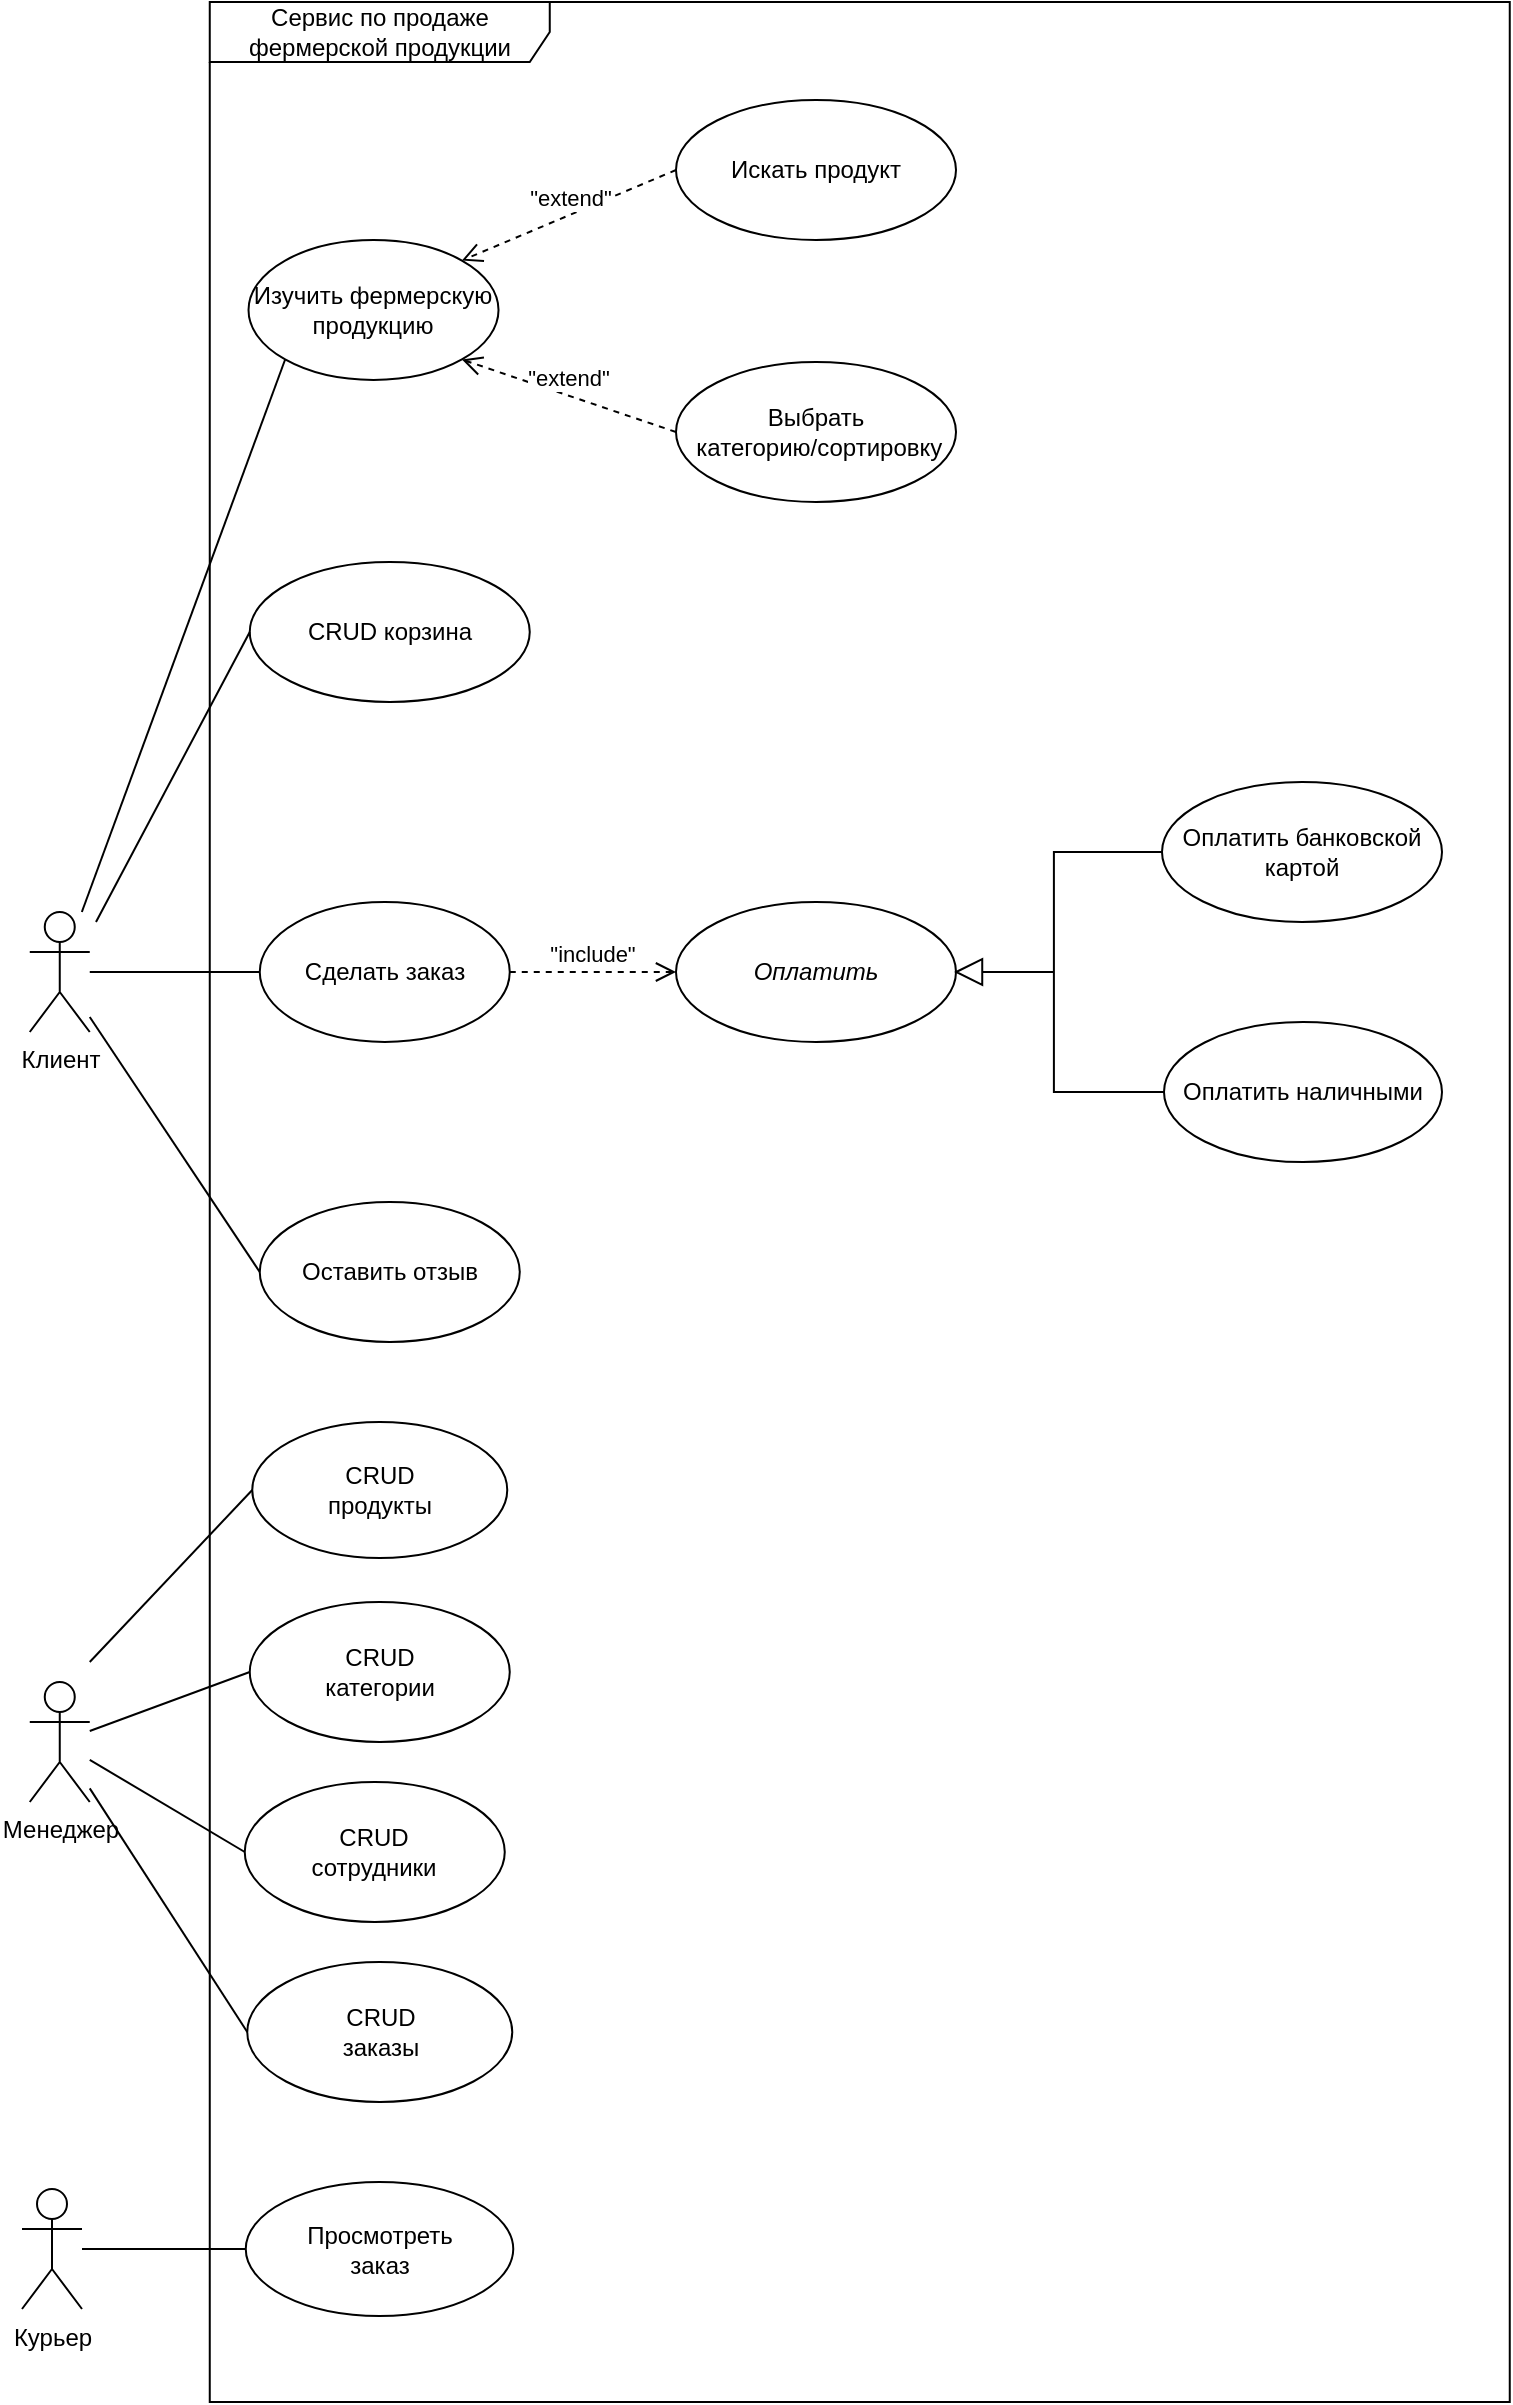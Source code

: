 <mxfile version="24.8.6">
  <diagram name="Страница — 3" id="woJnXkEoawiCxBiswvA5">
    <mxGraphModel dx="1128" dy="1067" grid="1" gridSize="10" guides="1" tooltips="1" connect="1" arrows="1" fold="1" page="1" pageScale="1" pageWidth="827" pageHeight="1169" math="0" shadow="0">
      <root>
        <mxCell id="0" />
        <mxCell id="1" parent="0" />
        <mxCell id="Iq_9T3DooCO9nHNaWhRJ-1" value="Сервис по продаже фермерской продукции" style="shape=umlFrame;whiteSpace=wrap;html=1;pointerEvents=0;width=170;height=30;" parent="1" vertex="1">
          <mxGeometry x="506.88" y="430" width="650" height="1200" as="geometry" />
        </mxCell>
        <mxCell id="Iq_9T3DooCO9nHNaWhRJ-2" value="Изучить фермерскую продукцию" style="ellipse;whiteSpace=wrap;html=1;" parent="1" vertex="1">
          <mxGeometry x="526.26" y="549" width="125" height="70" as="geometry" />
        </mxCell>
        <mxCell id="Iq_9T3DooCO9nHNaWhRJ-3" value="Сделать заказ" style="ellipse;whiteSpace=wrap;html=1;" parent="1" vertex="1">
          <mxGeometry x="531.88" y="880" width="125" height="70" as="geometry" />
        </mxCell>
        <mxCell id="Iq_9T3DooCO9nHNaWhRJ-6" value="Оплатить" style="ellipse;whiteSpace=wrap;html=1;fontStyle=2" parent="1" vertex="1">
          <mxGeometry x="740.0" y="880" width="140" height="70" as="geometry" />
        </mxCell>
        <mxCell id="Iq_9T3DooCO9nHNaWhRJ-7" value="&quot;include&quot;" style="html=1;verticalAlign=bottom;endArrow=open;dashed=1;endSize=8;curved=0;rounded=0;entryX=0;entryY=0.5;entryDx=0;entryDy=0;exitX=1;exitY=0.5;exitDx=0;exitDy=0;" parent="1" source="Iq_9T3DooCO9nHNaWhRJ-3" target="Iq_9T3DooCO9nHNaWhRJ-6" edge="1">
          <mxGeometry relative="1" as="geometry">
            <mxPoint x="796.88" y="990" as="sourcePoint" />
            <mxPoint x="716.88" y="990" as="targetPoint" />
          </mxGeometry>
        </mxCell>
        <mxCell id="Iq_9T3DooCO9nHNaWhRJ-8" value="Искать продукт" style="ellipse;whiteSpace=wrap;html=1;" parent="1" vertex="1">
          <mxGeometry x="740.0" y="479" width="140" height="70" as="geometry" />
        </mxCell>
        <mxCell id="Iq_9T3DooCO9nHNaWhRJ-9" value="&quot;extend&quot;" style="html=1;verticalAlign=bottom;endArrow=open;dashed=1;endSize=8;curved=0;rounded=0;entryX=1;entryY=0;entryDx=0;entryDy=0;exitX=0;exitY=0.5;exitDx=0;exitDy=0;" parent="1" source="Iq_9T3DooCO9nHNaWhRJ-8" target="Iq_9T3DooCO9nHNaWhRJ-2" edge="1">
          <mxGeometry relative="1" as="geometry">
            <mxPoint x="779.38" y="564.5" as="sourcePoint" />
            <mxPoint x="704.38" y="564.5" as="targetPoint" />
          </mxGeometry>
        </mxCell>
        <mxCell id="Iq_9T3DooCO9nHNaWhRJ-10" value="Выбрать&lt;div&gt;&amp;nbsp;категорию/сортировку&lt;/div&gt;" style="ellipse;whiteSpace=wrap;html=1;" parent="1" vertex="1">
          <mxGeometry x="740.0" y="610" width="140" height="70" as="geometry" />
        </mxCell>
        <mxCell id="Iq_9T3DooCO9nHNaWhRJ-11" value="&quot;extend&quot;" style="html=1;verticalAlign=bottom;endArrow=open;dashed=1;endSize=8;curved=0;rounded=0;entryX=1;entryY=1;entryDx=0;entryDy=0;exitX=0;exitY=0.5;exitDx=0;exitDy=0;" parent="1" source="Iq_9T3DooCO9nHNaWhRJ-10" target="Iq_9T3DooCO9nHNaWhRJ-2" edge="1">
          <mxGeometry relative="1" as="geometry">
            <mxPoint x="764.38" y="740" as="sourcePoint" />
            <mxPoint x="689.38" y="740" as="targetPoint" />
          </mxGeometry>
        </mxCell>
        <mxCell id="Iq_9T3DooCO9nHNaWhRJ-12" value="CRUD корзина" style="ellipse;whiteSpace=wrap;html=1;" parent="1" vertex="1">
          <mxGeometry x="526.88" y="710" width="140" height="70" as="geometry" />
        </mxCell>
        <mxCell id="Iq_9T3DooCO9nHNaWhRJ-22" value="Оставить отзыв" style="ellipse;whiteSpace=wrap;html=1;" parent="1" vertex="1">
          <mxGeometry x="531.88" y="1030" width="130" height="70" as="geometry" />
        </mxCell>
        <mxCell id="Iq_9T3DooCO9nHNaWhRJ-23" value="Оплатить банковской картой" style="ellipse;whiteSpace=wrap;html=1;" parent="1" vertex="1">
          <mxGeometry x="983.0" y="820" width="140" height="70" as="geometry" />
        </mxCell>
        <mxCell id="Iq_9T3DooCO9nHNaWhRJ-24" value="Оплатить наличными" style="ellipse;whiteSpace=wrap;html=1;" parent="1" vertex="1">
          <mxGeometry x="984.0" y="940" width="139" height="70" as="geometry" />
        </mxCell>
        <mxCell id="Iq_9T3DooCO9nHNaWhRJ-25" value="" style="html=1;verticalAlign=bottom;endArrow=block;curved=0;rounded=0;endFill=0;endSize=12;entryX=1;entryY=0.5;entryDx=0;entryDy=0;" parent="1" edge="1">
          <mxGeometry width="80" relative="1" as="geometry">
            <mxPoint x="929.0" y="915" as="sourcePoint" />
            <mxPoint x="879.0" y="915" as="targetPoint" />
          </mxGeometry>
        </mxCell>
        <mxCell id="Iq_9T3DooCO9nHNaWhRJ-26" style="edgeStyle=orthogonalEdgeStyle;rounded=0;orthogonalLoop=1;jettySize=auto;html=1;entryX=0;entryY=0.5;entryDx=0;entryDy=0;endArrow=none;endFill=0;exitX=0;exitY=0.5;exitDx=0;exitDy=0;" parent="1" source="Iq_9T3DooCO9nHNaWhRJ-24" target="Iq_9T3DooCO9nHNaWhRJ-23" edge="1">
          <mxGeometry relative="1" as="geometry">
            <mxPoint x="1388.96" y="805" as="sourcePoint" />
            <mxPoint x="1368.96" y="710" as="targetPoint" />
            <Array as="points">
              <mxPoint x="928.96" y="975" />
              <mxPoint x="928.96" y="855" />
            </Array>
          </mxGeometry>
        </mxCell>
        <mxCell id="Iq_9T3DooCO9nHNaWhRJ-27" value="Клиент" style="shape=umlActor;verticalLabelPosition=bottom;verticalAlign=top;html=1;outlineConnect=0;rotation=0;" parent="1" vertex="1">
          <mxGeometry x="416.88" y="885" width="30" height="60" as="geometry" />
        </mxCell>
        <mxCell id="Iq_9T3DooCO9nHNaWhRJ-28" value="" style="endArrow=none;html=1;rounded=0;entryX=0;entryY=1;entryDx=0;entryDy=0;" parent="1" source="Iq_9T3DooCO9nHNaWhRJ-27" target="Iq_9T3DooCO9nHNaWhRJ-2" edge="1">
          <mxGeometry width="50" height="50" relative="1" as="geometry">
            <mxPoint x="436.88" y="670" as="sourcePoint" />
            <mxPoint x="1016.88" y="870" as="targetPoint" />
          </mxGeometry>
        </mxCell>
        <mxCell id="Iq_9T3DooCO9nHNaWhRJ-29" value="" style="endArrow=none;html=1;rounded=0;entryX=0;entryY=0.5;entryDx=0;entryDy=0;" parent="1" source="Iq_9T3DooCO9nHNaWhRJ-27" target="Iq_9T3DooCO9nHNaWhRJ-3" edge="1">
          <mxGeometry width="50" height="50" relative="1" as="geometry">
            <mxPoint x="416.88" y="810" as="sourcePoint" />
            <mxPoint x="574.88" y="680" as="targetPoint" />
          </mxGeometry>
        </mxCell>
        <mxCell id="Iq_9T3DooCO9nHNaWhRJ-30" value="CRUD&lt;br&gt;продукты" style="ellipse;whiteSpace=wrap;html=1;" parent="1" vertex="1">
          <mxGeometry x="528.13" y="1140" width="127.5" height="68" as="geometry" />
        </mxCell>
        <mxCell id="Iq_9T3DooCO9nHNaWhRJ-31" value="CRUD&lt;br&gt;категории" style="ellipse;whiteSpace=wrap;html=1;" parent="1" vertex="1">
          <mxGeometry x="526.88" y="1230" width="130" height="70" as="geometry" />
        </mxCell>
        <mxCell id="Iq_9T3DooCO9nHNaWhRJ-32" value="CRUD&lt;br&gt;сотрудники" style="ellipse;whiteSpace=wrap;html=1;" parent="1" vertex="1">
          <mxGeometry x="524.38" y="1320" width="130" height="70" as="geometry" />
        </mxCell>
        <mxCell id="Iq_9T3DooCO9nHNaWhRJ-33" value="Курьер" style="shape=umlActor;verticalLabelPosition=bottom;verticalAlign=top;html=1;outlineConnect=0;" parent="1" vertex="1">
          <mxGeometry x="413" y="1523.5" width="30" height="60" as="geometry" />
        </mxCell>
        <mxCell id="Iq_9T3DooCO9nHNaWhRJ-34" value="Просмотреть&lt;br&gt;заказ" style="ellipse;whiteSpace=wrap;html=1;" parent="1" vertex="1">
          <mxGeometry x="524.88" y="1520" width="133.75" height="67" as="geometry" />
        </mxCell>
        <mxCell id="Iq_9T3DooCO9nHNaWhRJ-35" value="" style="endArrow=none;html=1;rounded=0;exitX=0;exitY=0.5;exitDx=0;exitDy=0;" parent="1" source="Iq_9T3DooCO9nHNaWhRJ-34" target="Iq_9T3DooCO9nHNaWhRJ-33" edge="1">
          <mxGeometry width="50" height="50" relative="1" as="geometry">
            <mxPoint x="743" y="1493.5" as="sourcePoint" />
            <mxPoint x="460.5" y="1486.5" as="targetPoint" />
          </mxGeometry>
        </mxCell>
        <mxCell id="Iq_9T3DooCO9nHNaWhRJ-36" value="CRUD&lt;br&gt;заказы" style="ellipse;whiteSpace=wrap;html=1;" parent="1" vertex="1">
          <mxGeometry x="525.63" y="1410" width="132.5" height="70" as="geometry" />
        </mxCell>
        <mxCell id="Iq_9T3DooCO9nHNaWhRJ-39" value="" style="endArrow=none;html=1;rounded=0;entryX=0;entryY=0.5;entryDx=0;entryDy=0;" parent="1" source="Iq_9T3DooCO9nHNaWhRJ-27" target="Iq_9T3DooCO9nHNaWhRJ-22" edge="1">
          <mxGeometry width="50" height="50" relative="1" as="geometry">
            <mxPoint x="391.88" y="880" as="sourcePoint" />
            <mxPoint x="506.88" y="1026" as="targetPoint" />
          </mxGeometry>
        </mxCell>
        <mxCell id="Iq_9T3DooCO9nHNaWhRJ-40" value="" style="endArrow=none;html=1;rounded=0;exitX=0;exitY=0.5;exitDx=0;exitDy=0;" parent="1" source="Iq_9T3DooCO9nHNaWhRJ-30" edge="1">
          <mxGeometry width="50" height="50" relative="1" as="geometry">
            <mxPoint x="416.88" y="1098" as="sourcePoint" />
            <mxPoint x="446.88" y="1260" as="targetPoint" />
          </mxGeometry>
        </mxCell>
        <mxCell id="Iq_9T3DooCO9nHNaWhRJ-41" value="Менеджер" style="shape=umlActor;verticalLabelPosition=bottom;verticalAlign=top;html=1;outlineConnect=0;rotation=0;" parent="1" vertex="1">
          <mxGeometry x="416.88" y="1270" width="30" height="60" as="geometry" />
        </mxCell>
        <mxCell id="Iq_9T3DooCO9nHNaWhRJ-42" value="" style="endArrow=none;html=1;rounded=0;exitX=0;exitY=0.5;exitDx=0;exitDy=0;" parent="1" source="Iq_9T3DooCO9nHNaWhRJ-31" target="Iq_9T3DooCO9nHNaWhRJ-41" edge="1">
          <mxGeometry width="50" height="50" relative="1" as="geometry">
            <mxPoint x="539.88" y="1294" as="sourcePoint" />
            <mxPoint x="456.88" y="1400" as="targetPoint" />
          </mxGeometry>
        </mxCell>
        <mxCell id="Iq_9T3DooCO9nHNaWhRJ-43" value="" style="endArrow=none;html=1;rounded=0;exitX=0;exitY=0.5;exitDx=0;exitDy=0;" parent="1" source="Iq_9T3DooCO9nHNaWhRJ-32" target="Iq_9T3DooCO9nHNaWhRJ-41" edge="1">
          <mxGeometry width="50" height="50" relative="1" as="geometry">
            <mxPoint x="506.88" y="1420" as="sourcePoint" />
            <mxPoint x="426.88" y="1449" as="targetPoint" />
          </mxGeometry>
        </mxCell>
        <mxCell id="Iq_9T3DooCO9nHNaWhRJ-44" value="" style="endArrow=none;html=1;rounded=0;exitX=0;exitY=0.5;exitDx=0;exitDy=0;" parent="1" source="Iq_9T3DooCO9nHNaWhRJ-36" target="Iq_9T3DooCO9nHNaWhRJ-41" edge="1">
          <mxGeometry width="50" height="50" relative="1" as="geometry">
            <mxPoint x="494.88" y="1426" as="sourcePoint" />
            <mxPoint x="416.88" y="1380" as="targetPoint" />
          </mxGeometry>
        </mxCell>
        <mxCell id="Iq_9T3DooCO9nHNaWhRJ-45" value="" style="endArrow=none;html=1;rounded=0;entryX=0;entryY=0.5;entryDx=0;entryDy=0;" parent="1" target="Iq_9T3DooCO9nHNaWhRJ-12" edge="1">
          <mxGeometry width="50" height="50" relative="1" as="geometry">
            <mxPoint x="450" y="890" as="sourcePoint" />
            <mxPoint x="880" y="630" as="targetPoint" />
          </mxGeometry>
        </mxCell>
      </root>
    </mxGraphModel>
  </diagram>
</mxfile>
